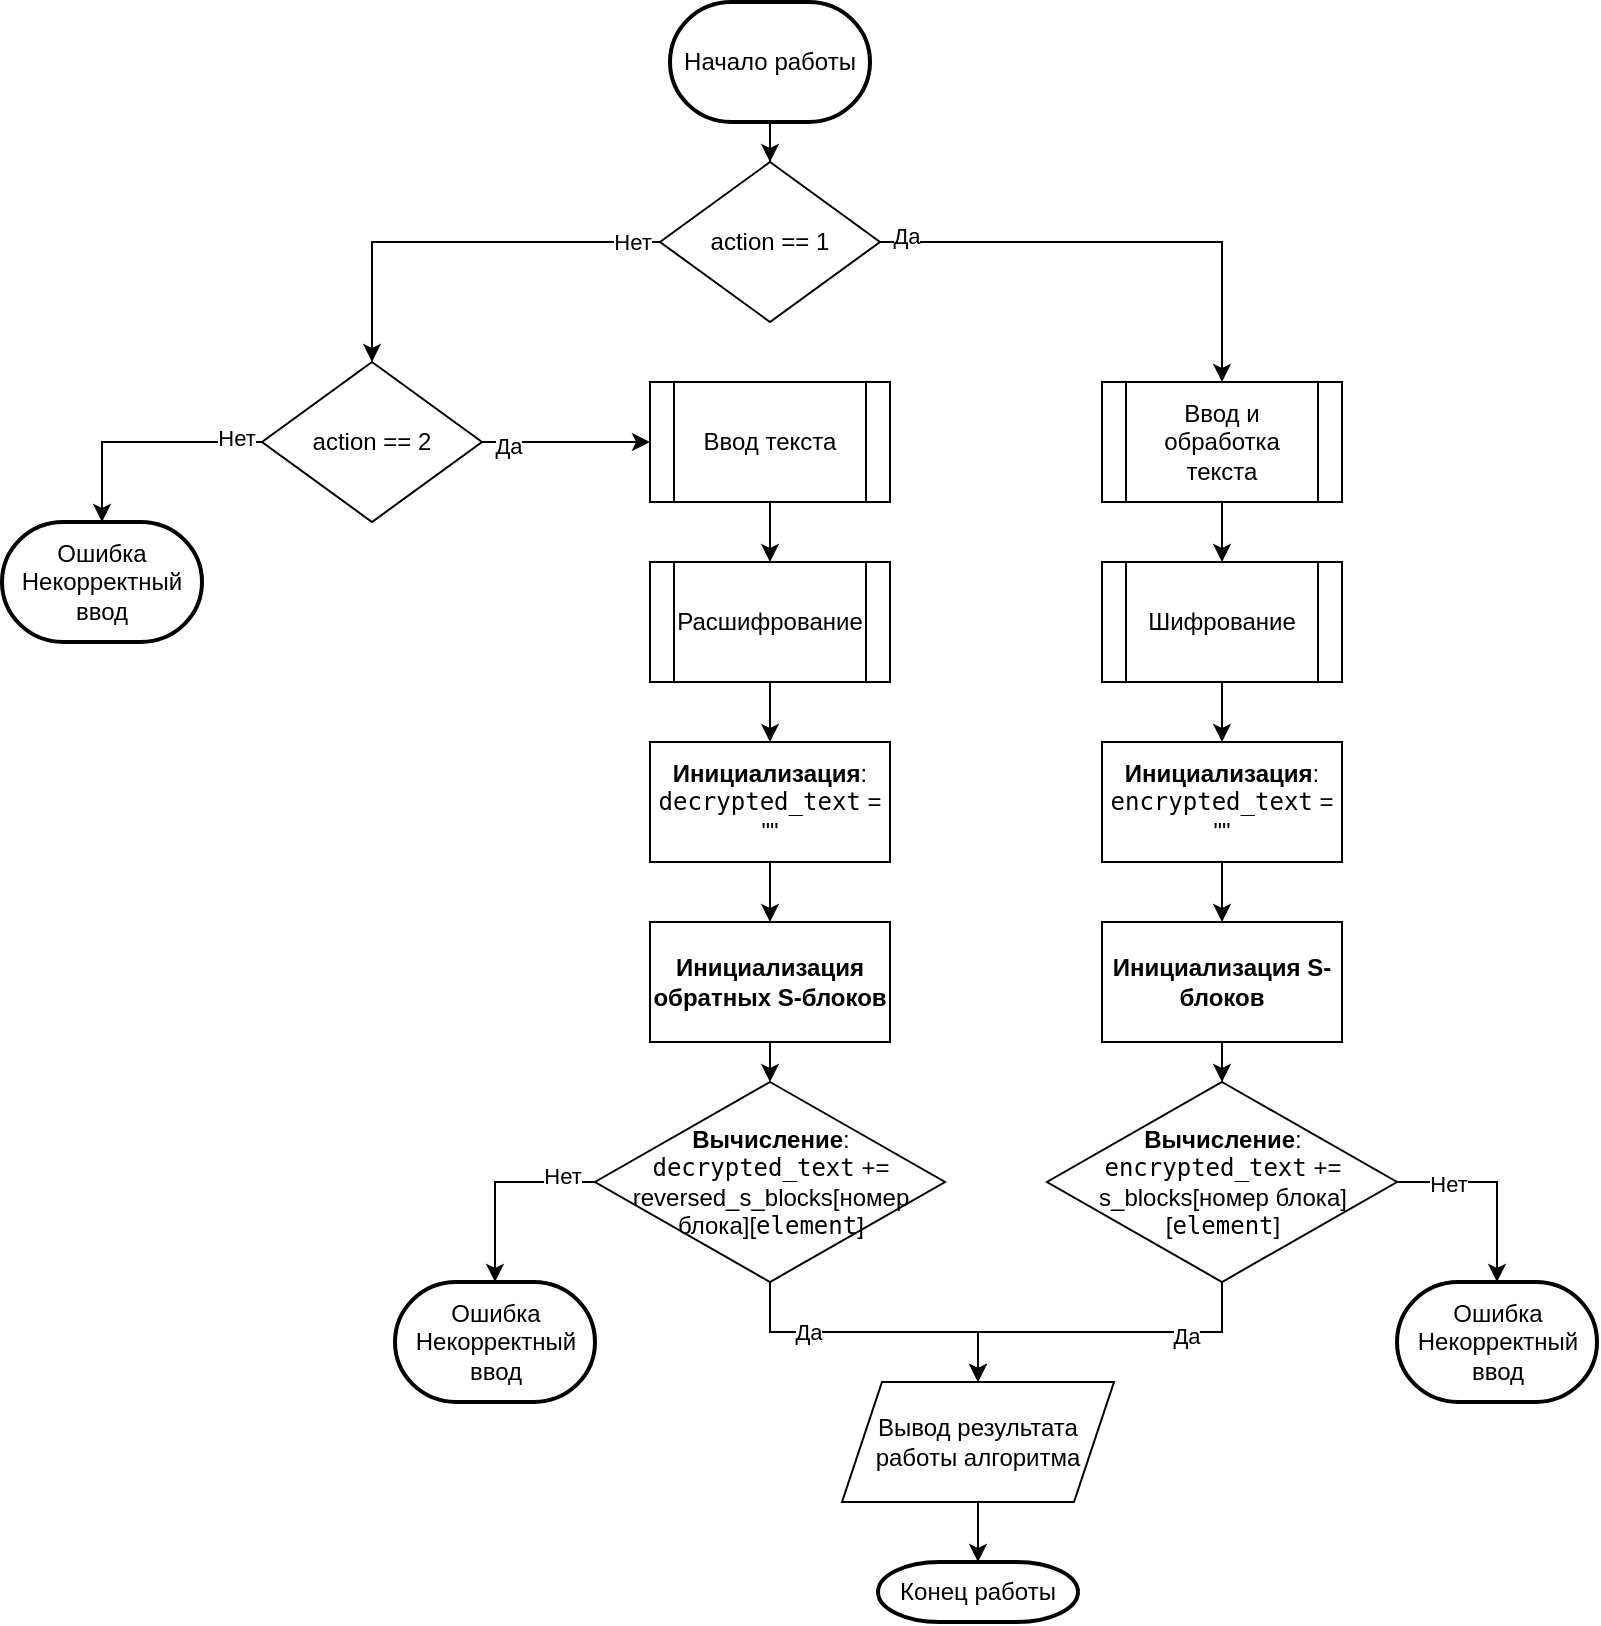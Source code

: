 <mxfile version="24.4.0" type="device">
  <diagram name="Страница — 1" id="-rV2kJQ7eQGyMc1xFudD">
    <mxGraphModel dx="1687" dy="1005" grid="1" gridSize="10" guides="1" tooltips="1" connect="1" arrows="1" fold="1" page="1" pageScale="1" pageWidth="827" pageHeight="1169" math="0" shadow="0">
      <root>
        <mxCell id="0" />
        <mxCell id="1" parent="0" />
        <mxCell id="U7MXnnjYINnltX5LScJu-96" style="edgeStyle=orthogonalEdgeStyle;rounded=0;orthogonalLoop=1;jettySize=auto;html=1;exitX=0.5;exitY=1;exitDx=0;exitDy=0;exitPerimeter=0;" edge="1" parent="1" source="U7MXnnjYINnltX5LScJu-97" target="U7MXnnjYINnltX5LScJu-102">
          <mxGeometry relative="1" as="geometry" />
        </mxCell>
        <mxCell id="U7MXnnjYINnltX5LScJu-97" value="Начало работы" style="strokeWidth=2;html=1;shape=mxgraph.flowchart.terminator;whiteSpace=wrap;" vertex="1" parent="1">
          <mxGeometry x="374" y="30" width="100" height="60" as="geometry" />
        </mxCell>
        <mxCell id="U7MXnnjYINnltX5LScJu-98" style="edgeStyle=orthogonalEdgeStyle;rounded=0;orthogonalLoop=1;jettySize=auto;html=1;exitX=0;exitY=0.5;exitDx=0;exitDy=0;entryX=0.5;entryY=0;entryDx=0;entryDy=0;" edge="1" parent="1" source="U7MXnnjYINnltX5LScJu-102" target="U7MXnnjYINnltX5LScJu-105">
          <mxGeometry relative="1" as="geometry" />
        </mxCell>
        <mxCell id="U7MXnnjYINnltX5LScJu-99" value="Нет" style="edgeLabel;html=1;align=center;verticalAlign=middle;resizable=0;points=[];" vertex="1" connectable="0" parent="U7MXnnjYINnltX5LScJu-98">
          <mxGeometry x="-0.863" relative="1" as="geometry">
            <mxPoint as="offset" />
          </mxGeometry>
        </mxCell>
        <mxCell id="U7MXnnjYINnltX5LScJu-100" style="edgeStyle=orthogonalEdgeStyle;rounded=0;orthogonalLoop=1;jettySize=auto;html=1;exitX=1;exitY=0.5;exitDx=0;exitDy=0;entryX=0.5;entryY=0;entryDx=0;entryDy=0;" edge="1" parent="1" source="U7MXnnjYINnltX5LScJu-102" target="U7MXnnjYINnltX5LScJu-112">
          <mxGeometry relative="1" as="geometry" />
        </mxCell>
        <mxCell id="U7MXnnjYINnltX5LScJu-101" value="Да" style="edgeLabel;html=1;align=center;verticalAlign=middle;resizable=0;points=[];" vertex="1" connectable="0" parent="U7MXnnjYINnltX5LScJu-100">
          <mxGeometry x="-0.892" y="3" relative="1" as="geometry">
            <mxPoint as="offset" />
          </mxGeometry>
        </mxCell>
        <mxCell id="U7MXnnjYINnltX5LScJu-102" value="action == 1" style="rhombus;whiteSpace=wrap;html=1;" vertex="1" parent="1">
          <mxGeometry x="369" y="110" width="110" height="80" as="geometry" />
        </mxCell>
        <mxCell id="U7MXnnjYINnltX5LScJu-103" style="edgeStyle=orthogonalEdgeStyle;rounded=0;orthogonalLoop=1;jettySize=auto;html=1;exitX=1;exitY=0.5;exitDx=0;exitDy=0;entryX=0;entryY=0.5;entryDx=0;entryDy=0;" edge="1" parent="1" source="U7MXnnjYINnltX5LScJu-105" target="U7MXnnjYINnltX5LScJu-110">
          <mxGeometry relative="1" as="geometry" />
        </mxCell>
        <mxCell id="U7MXnnjYINnltX5LScJu-104" value="Да" style="edgeLabel;html=1;align=center;verticalAlign=middle;resizable=0;points=[];" vertex="1" connectable="0" parent="U7MXnnjYINnltX5LScJu-103">
          <mxGeometry x="-0.691" y="-2" relative="1" as="geometry">
            <mxPoint as="offset" />
          </mxGeometry>
        </mxCell>
        <mxCell id="U7MXnnjYINnltX5LScJu-105" value="action == 2" style="rhombus;whiteSpace=wrap;html=1;" vertex="1" parent="1">
          <mxGeometry x="170" y="210" width="110" height="80" as="geometry" />
        </mxCell>
        <mxCell id="U7MXnnjYINnltX5LScJu-106" value="Ошибка Некорректный ввод" style="strokeWidth=2;html=1;shape=mxgraph.flowchart.terminator;whiteSpace=wrap;" vertex="1" parent="1">
          <mxGeometry x="40" y="290" width="100" height="60" as="geometry" />
        </mxCell>
        <mxCell id="U7MXnnjYINnltX5LScJu-107" style="edgeStyle=orthogonalEdgeStyle;rounded=0;orthogonalLoop=1;jettySize=auto;html=1;exitX=0;exitY=0.5;exitDx=0;exitDy=0;entryX=0.5;entryY=0;entryDx=0;entryDy=0;entryPerimeter=0;" edge="1" parent="1" source="U7MXnnjYINnltX5LScJu-105" target="U7MXnnjYINnltX5LScJu-106">
          <mxGeometry relative="1" as="geometry" />
        </mxCell>
        <mxCell id="U7MXnnjYINnltX5LScJu-108" value="Нет" style="edgeLabel;html=1;align=center;verticalAlign=middle;resizable=0;points=[];" vertex="1" connectable="0" parent="U7MXnnjYINnltX5LScJu-107">
          <mxGeometry x="-0.783" y="-2" relative="1" as="geometry">
            <mxPoint as="offset" />
          </mxGeometry>
        </mxCell>
        <mxCell id="U7MXnnjYINnltX5LScJu-109" style="edgeStyle=orthogonalEdgeStyle;rounded=0;orthogonalLoop=1;jettySize=auto;html=1;exitX=0.5;exitY=1;exitDx=0;exitDy=0;" edge="1" parent="1" source="U7MXnnjYINnltX5LScJu-110" target="U7MXnnjYINnltX5LScJu-113">
          <mxGeometry relative="1" as="geometry" />
        </mxCell>
        <mxCell id="U7MXnnjYINnltX5LScJu-110" value="Ввод текста" style="shape=process;whiteSpace=wrap;html=1;backgroundOutline=1;" vertex="1" parent="1">
          <mxGeometry x="364" y="220" width="120" height="60" as="geometry" />
        </mxCell>
        <mxCell id="U7MXnnjYINnltX5LScJu-111" style="edgeStyle=orthogonalEdgeStyle;rounded=0;orthogonalLoop=1;jettySize=auto;html=1;exitX=0.5;exitY=1;exitDx=0;exitDy=0;" edge="1" parent="1" source="U7MXnnjYINnltX5LScJu-112" target="U7MXnnjYINnltX5LScJu-114">
          <mxGeometry relative="1" as="geometry" />
        </mxCell>
        <mxCell id="U7MXnnjYINnltX5LScJu-112" value="Ввод и обработка текста" style="shape=process;whiteSpace=wrap;html=1;backgroundOutline=1;" vertex="1" parent="1">
          <mxGeometry x="590" y="220" width="120" height="60" as="geometry" />
        </mxCell>
        <mxCell id="U7MXnnjYINnltX5LScJu-127" style="edgeStyle=orthogonalEdgeStyle;rounded=0;orthogonalLoop=1;jettySize=auto;html=1;exitX=0.5;exitY=1;exitDx=0;exitDy=0;entryX=0.5;entryY=0;entryDx=0;entryDy=0;" edge="1" parent="1" source="U7MXnnjYINnltX5LScJu-113" target="U7MXnnjYINnltX5LScJu-125">
          <mxGeometry relative="1" as="geometry" />
        </mxCell>
        <mxCell id="U7MXnnjYINnltX5LScJu-113" value="Расшифрование" style="shape=process;whiteSpace=wrap;html=1;backgroundOutline=1;" vertex="1" parent="1">
          <mxGeometry x="364" y="310" width="120" height="60" as="geometry" />
        </mxCell>
        <mxCell id="U7MXnnjYINnltX5LScJu-116" style="edgeStyle=orthogonalEdgeStyle;rounded=0;orthogonalLoop=1;jettySize=auto;html=1;exitX=0.5;exitY=1;exitDx=0;exitDy=0;entryX=0.5;entryY=0;entryDx=0;entryDy=0;" edge="1" parent="1" source="U7MXnnjYINnltX5LScJu-114" target="U7MXnnjYINnltX5LScJu-115">
          <mxGeometry relative="1" as="geometry" />
        </mxCell>
        <mxCell id="U7MXnnjYINnltX5LScJu-114" value="Шифрование" style="shape=process;whiteSpace=wrap;html=1;backgroundOutline=1;" vertex="1" parent="1">
          <mxGeometry x="590" y="310" width="120" height="60" as="geometry" />
        </mxCell>
        <mxCell id="U7MXnnjYINnltX5LScJu-118" style="edgeStyle=orthogonalEdgeStyle;rounded=0;orthogonalLoop=1;jettySize=auto;html=1;exitX=0.5;exitY=1;exitDx=0;exitDy=0;entryX=0.5;entryY=0;entryDx=0;entryDy=0;" edge="1" parent="1" source="U7MXnnjYINnltX5LScJu-115" target="U7MXnnjYINnltX5LScJu-117">
          <mxGeometry relative="1" as="geometry" />
        </mxCell>
        <mxCell id="U7MXnnjYINnltX5LScJu-115" value="&lt;strong&gt;Инициализация&lt;/strong&gt;: &lt;code&gt;encrypted_text&lt;/code&gt; = &quot;&quot;" style="rounded=0;whiteSpace=wrap;html=1;" vertex="1" parent="1">
          <mxGeometry x="590" y="400" width="120" height="60" as="geometry" />
        </mxCell>
        <mxCell id="U7MXnnjYINnltX5LScJu-120" style="edgeStyle=orthogonalEdgeStyle;rounded=0;orthogonalLoop=1;jettySize=auto;html=1;exitX=0.5;exitY=1;exitDx=0;exitDy=0;entryX=0.5;entryY=0;entryDx=0;entryDy=0;" edge="1" parent="1" source="U7MXnnjYINnltX5LScJu-117" target="U7MXnnjYINnltX5LScJu-119">
          <mxGeometry relative="1" as="geometry" />
        </mxCell>
        <mxCell id="U7MXnnjYINnltX5LScJu-117" value="&lt;strong&gt;Инициализация S-блоков&lt;/strong&gt;" style="rounded=0;whiteSpace=wrap;html=1;" vertex="1" parent="1">
          <mxGeometry x="590" y="490" width="120" height="60" as="geometry" />
        </mxCell>
        <mxCell id="U7MXnnjYINnltX5LScJu-135" style="edgeStyle=orthogonalEdgeStyle;rounded=0;orthogonalLoop=1;jettySize=auto;html=1;exitX=0.5;exitY=1;exitDx=0;exitDy=0;entryX=0.5;entryY=0;entryDx=0;entryDy=0;" edge="1" parent="1" source="U7MXnnjYINnltX5LScJu-119" target="U7MXnnjYINnltX5LScJu-134">
          <mxGeometry relative="1" as="geometry" />
        </mxCell>
        <mxCell id="U7MXnnjYINnltX5LScJu-137" value="Да" style="edgeLabel;html=1;align=center;verticalAlign=middle;resizable=0;points=[];" vertex="1" connectable="0" parent="U7MXnnjYINnltX5LScJu-135">
          <mxGeometry x="-0.497" y="2" relative="1" as="geometry">
            <mxPoint as="offset" />
          </mxGeometry>
        </mxCell>
        <mxCell id="U7MXnnjYINnltX5LScJu-119" value="&lt;strong&gt;Вычисление&lt;/strong&gt;: &lt;code&gt;encrypted_text&lt;/code&gt; += s_blocks[номер блока][&lt;code&gt;element&lt;/code&gt;]" style="rhombus;whiteSpace=wrap;html=1;" vertex="1" parent="1">
          <mxGeometry x="562.5" y="570" width="175" height="100" as="geometry" />
        </mxCell>
        <mxCell id="U7MXnnjYINnltX5LScJu-121" value="Ошибка Некорректный ввод" style="strokeWidth=2;html=1;shape=mxgraph.flowchart.terminator;whiteSpace=wrap;" vertex="1" parent="1">
          <mxGeometry x="737.5" y="670" width="100" height="60" as="geometry" />
        </mxCell>
        <mxCell id="U7MXnnjYINnltX5LScJu-122" style="edgeStyle=orthogonalEdgeStyle;rounded=0;orthogonalLoop=1;jettySize=auto;html=1;exitX=1;exitY=0.5;exitDx=0;exitDy=0;entryX=0.5;entryY=0;entryDx=0;entryDy=0;entryPerimeter=0;" edge="1" parent="1" source="U7MXnnjYINnltX5LScJu-119" target="U7MXnnjYINnltX5LScJu-121">
          <mxGeometry relative="1" as="geometry" />
        </mxCell>
        <mxCell id="U7MXnnjYINnltX5LScJu-123" value="Нет" style="edgeLabel;html=1;align=center;verticalAlign=middle;resizable=0;points=[];" vertex="1" connectable="0" parent="U7MXnnjYINnltX5LScJu-122">
          <mxGeometry x="-0.501" y="-1" relative="1" as="geometry">
            <mxPoint as="offset" />
          </mxGeometry>
        </mxCell>
        <mxCell id="U7MXnnjYINnltX5LScJu-124" style="edgeStyle=orthogonalEdgeStyle;rounded=0;orthogonalLoop=1;jettySize=auto;html=1;exitX=0.5;exitY=1;exitDx=0;exitDy=0;entryX=0.5;entryY=0;entryDx=0;entryDy=0;" edge="1" parent="1" source="U7MXnnjYINnltX5LScJu-125" target="U7MXnnjYINnltX5LScJu-126">
          <mxGeometry relative="1" as="geometry" />
        </mxCell>
        <mxCell id="U7MXnnjYINnltX5LScJu-125" value="&lt;strong&gt;Инициализация&lt;/strong&gt;: &lt;code&gt;decrypted_text&lt;/code&gt; = &quot;&quot;" style="rounded=0;whiteSpace=wrap;html=1;" vertex="1" parent="1">
          <mxGeometry x="364" y="400" width="120" height="60" as="geometry" />
        </mxCell>
        <mxCell id="U7MXnnjYINnltX5LScJu-130" style="edgeStyle=orthogonalEdgeStyle;rounded=0;orthogonalLoop=1;jettySize=auto;html=1;exitX=0.5;exitY=1;exitDx=0;exitDy=0;entryX=0.5;entryY=0;entryDx=0;entryDy=0;" edge="1" parent="1" source="U7MXnnjYINnltX5LScJu-126" target="U7MXnnjYINnltX5LScJu-129">
          <mxGeometry relative="1" as="geometry" />
        </mxCell>
        <mxCell id="U7MXnnjYINnltX5LScJu-126" value="&lt;strong&gt;Инициализация обратных S-блоков&lt;/strong&gt;" style="rounded=0;whiteSpace=wrap;html=1;" vertex="1" parent="1">
          <mxGeometry x="364" y="490" width="120" height="60" as="geometry" />
        </mxCell>
        <mxCell id="U7MXnnjYINnltX5LScJu-136" style="edgeStyle=orthogonalEdgeStyle;rounded=0;orthogonalLoop=1;jettySize=auto;html=1;exitX=0.5;exitY=1;exitDx=0;exitDy=0;entryX=0.5;entryY=0;entryDx=0;entryDy=0;" edge="1" parent="1" source="U7MXnnjYINnltX5LScJu-129" target="U7MXnnjYINnltX5LScJu-134">
          <mxGeometry relative="1" as="geometry" />
        </mxCell>
        <mxCell id="U7MXnnjYINnltX5LScJu-138" value="Да" style="edgeLabel;html=1;align=center;verticalAlign=middle;resizable=0;points=[];" vertex="1" connectable="0" parent="U7MXnnjYINnltX5LScJu-136">
          <mxGeometry x="-0.437" relative="1" as="geometry">
            <mxPoint as="offset" />
          </mxGeometry>
        </mxCell>
        <mxCell id="U7MXnnjYINnltX5LScJu-129" value="&lt;strong&gt;Вычисление&lt;/strong&gt;: &lt;code&gt;decrypted_text&lt;/code&gt; += reversed_s_blocks[номер блока][&lt;code&gt;element&lt;/code&gt;]" style="rhombus;whiteSpace=wrap;html=1;" vertex="1" parent="1">
          <mxGeometry x="336.5" y="570" width="175" height="100" as="geometry" />
        </mxCell>
        <mxCell id="U7MXnnjYINnltX5LScJu-131" value="Ошибка Некорректный ввод" style="strokeWidth=2;html=1;shape=mxgraph.flowchart.terminator;whiteSpace=wrap;" vertex="1" parent="1">
          <mxGeometry x="236.5" y="670" width="100" height="60" as="geometry" />
        </mxCell>
        <mxCell id="U7MXnnjYINnltX5LScJu-132" style="edgeStyle=orthogonalEdgeStyle;rounded=0;orthogonalLoop=1;jettySize=auto;html=1;exitX=0;exitY=0.5;exitDx=0;exitDy=0;entryX=0.5;entryY=0;entryDx=0;entryDy=0;entryPerimeter=0;" edge="1" parent="1" source="U7MXnnjYINnltX5LScJu-129" target="U7MXnnjYINnltX5LScJu-131">
          <mxGeometry relative="1" as="geometry" />
        </mxCell>
        <mxCell id="U7MXnnjYINnltX5LScJu-133" value="Нет" style="edgeLabel;html=1;align=center;verticalAlign=middle;resizable=0;points=[];" vertex="1" connectable="0" parent="U7MXnnjYINnltX5LScJu-132">
          <mxGeometry x="-0.671" y="-3" relative="1" as="geometry">
            <mxPoint as="offset" />
          </mxGeometry>
        </mxCell>
        <mxCell id="U7MXnnjYINnltX5LScJu-134" value="Вывод результата работы алгоритма" style="shape=parallelogram;perimeter=parallelogramPerimeter;whiteSpace=wrap;html=1;fixedSize=1;" vertex="1" parent="1">
          <mxGeometry x="460" y="720" width="136" height="60" as="geometry" />
        </mxCell>
        <mxCell id="U7MXnnjYINnltX5LScJu-139" value="Конец работы" style="strokeWidth=2;html=1;shape=mxgraph.flowchart.terminator;whiteSpace=wrap;" vertex="1" parent="1">
          <mxGeometry x="478" y="810" width="100" height="30" as="geometry" />
        </mxCell>
        <mxCell id="U7MXnnjYINnltX5LScJu-140" style="edgeStyle=orthogonalEdgeStyle;rounded=0;orthogonalLoop=1;jettySize=auto;html=1;exitX=0.5;exitY=1;exitDx=0;exitDy=0;entryX=0.5;entryY=0;entryDx=0;entryDy=0;entryPerimeter=0;" edge="1" parent="1" source="U7MXnnjYINnltX5LScJu-134" target="U7MXnnjYINnltX5LScJu-139">
          <mxGeometry relative="1" as="geometry" />
        </mxCell>
      </root>
    </mxGraphModel>
  </diagram>
</mxfile>
